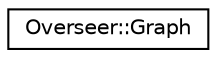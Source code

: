 digraph "Graphical Class Hierarchy"
{
  edge [fontname="Helvetica",fontsize="10",labelfontname="Helvetica",labelfontsize="10"];
  node [fontname="Helvetica",fontsize="10",shape=record];
  rankdir="LR";
  Node1 [label="Overseer::Graph",height=0.2,width=0.4,color="black", fillcolor="white", style="filled",URL="$classOverseer_1_1Graph.html",tooltip="Is a mathiimatical \"graphmap\" of for analising. "];
}

